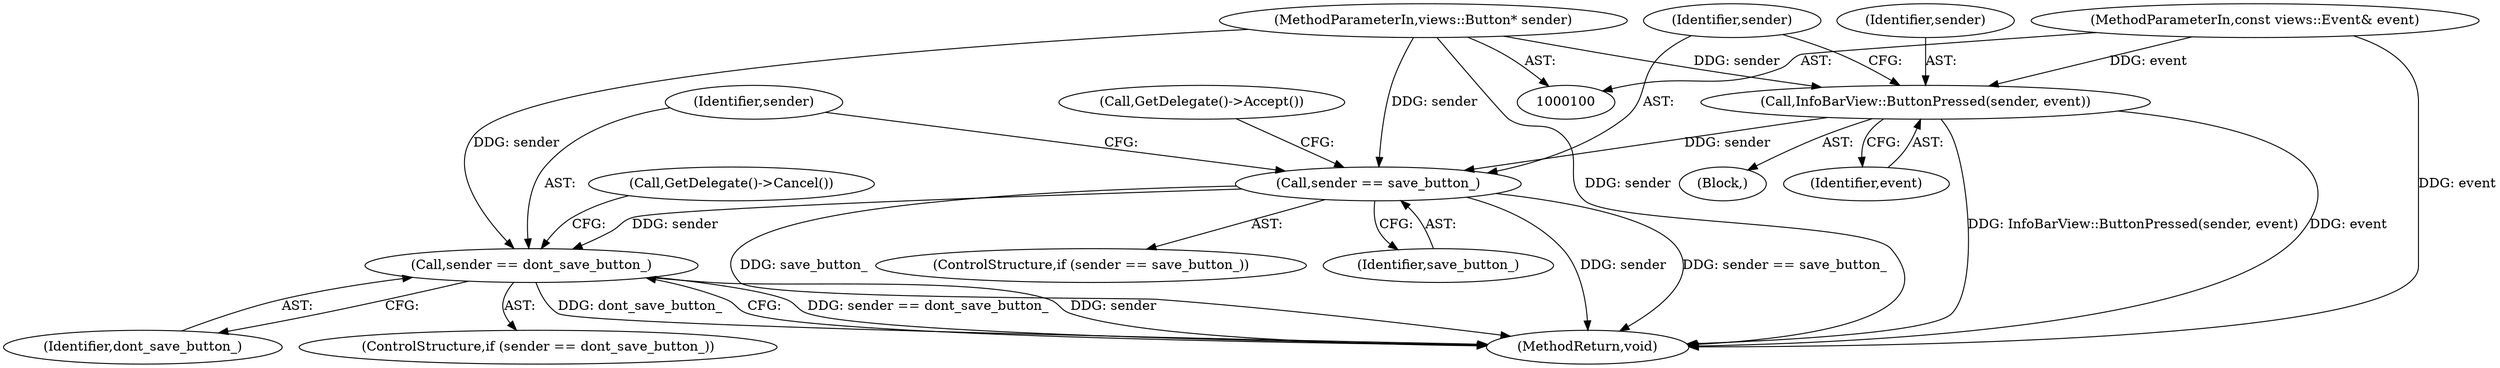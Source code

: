 digraph "0_Chrome_fc3c351a3d995f73ead5c92354396a7ec2b14e3f@API" {
"1000108" [label="(Call,sender == save_button_)"];
"1000104" [label="(Call,InfoBarView::ButtonPressed(sender, event))"];
"1000101" [label="(MethodParameterIn,views::Button* sender)"];
"1000102" [label="(MethodParameterIn,const views::Event& event)"];
"1000117" [label="(Call,sender == dont_save_button_)"];
"1000102" [label="(MethodParameterIn,const views::Event& event)"];
"1000113" [label="(Call,GetDelegate()->Accept())"];
"1000116" [label="(ControlStructure,if (sender == dont_save_button_))"];
"1000109" [label="(Identifier,sender)"];
"1000124" [label="(MethodReturn,void)"];
"1000117" [label="(Call,sender == dont_save_button_)"];
"1000122" [label="(Call,GetDelegate()->Cancel())"];
"1000107" [label="(ControlStructure,if (sender == save_button_))"];
"1000119" [label="(Identifier,dont_save_button_)"];
"1000103" [label="(Block,)"];
"1000106" [label="(Identifier,event)"];
"1000110" [label="(Identifier,save_button_)"];
"1000101" [label="(MethodParameterIn,views::Button* sender)"];
"1000105" [label="(Identifier,sender)"];
"1000104" [label="(Call,InfoBarView::ButtonPressed(sender, event))"];
"1000108" [label="(Call,sender == save_button_)"];
"1000118" [label="(Identifier,sender)"];
"1000108" -> "1000107"  [label="AST: "];
"1000108" -> "1000110"  [label="CFG: "];
"1000109" -> "1000108"  [label="AST: "];
"1000110" -> "1000108"  [label="AST: "];
"1000113" -> "1000108"  [label="CFG: "];
"1000118" -> "1000108"  [label="CFG: "];
"1000108" -> "1000124"  [label="DDG: sender == save_button_"];
"1000108" -> "1000124"  [label="DDG: save_button_"];
"1000108" -> "1000124"  [label="DDG: sender"];
"1000104" -> "1000108"  [label="DDG: sender"];
"1000101" -> "1000108"  [label="DDG: sender"];
"1000108" -> "1000117"  [label="DDG: sender"];
"1000104" -> "1000103"  [label="AST: "];
"1000104" -> "1000106"  [label="CFG: "];
"1000105" -> "1000104"  [label="AST: "];
"1000106" -> "1000104"  [label="AST: "];
"1000109" -> "1000104"  [label="CFG: "];
"1000104" -> "1000124"  [label="DDG: InfoBarView::ButtonPressed(sender, event)"];
"1000104" -> "1000124"  [label="DDG: event"];
"1000101" -> "1000104"  [label="DDG: sender"];
"1000102" -> "1000104"  [label="DDG: event"];
"1000101" -> "1000100"  [label="AST: "];
"1000101" -> "1000124"  [label="DDG: sender"];
"1000101" -> "1000117"  [label="DDG: sender"];
"1000102" -> "1000100"  [label="AST: "];
"1000102" -> "1000124"  [label="DDG: event"];
"1000117" -> "1000116"  [label="AST: "];
"1000117" -> "1000119"  [label="CFG: "];
"1000118" -> "1000117"  [label="AST: "];
"1000119" -> "1000117"  [label="AST: "];
"1000122" -> "1000117"  [label="CFG: "];
"1000124" -> "1000117"  [label="CFG: "];
"1000117" -> "1000124"  [label="DDG: sender == dont_save_button_"];
"1000117" -> "1000124"  [label="DDG: sender"];
"1000117" -> "1000124"  [label="DDG: dont_save_button_"];
}
